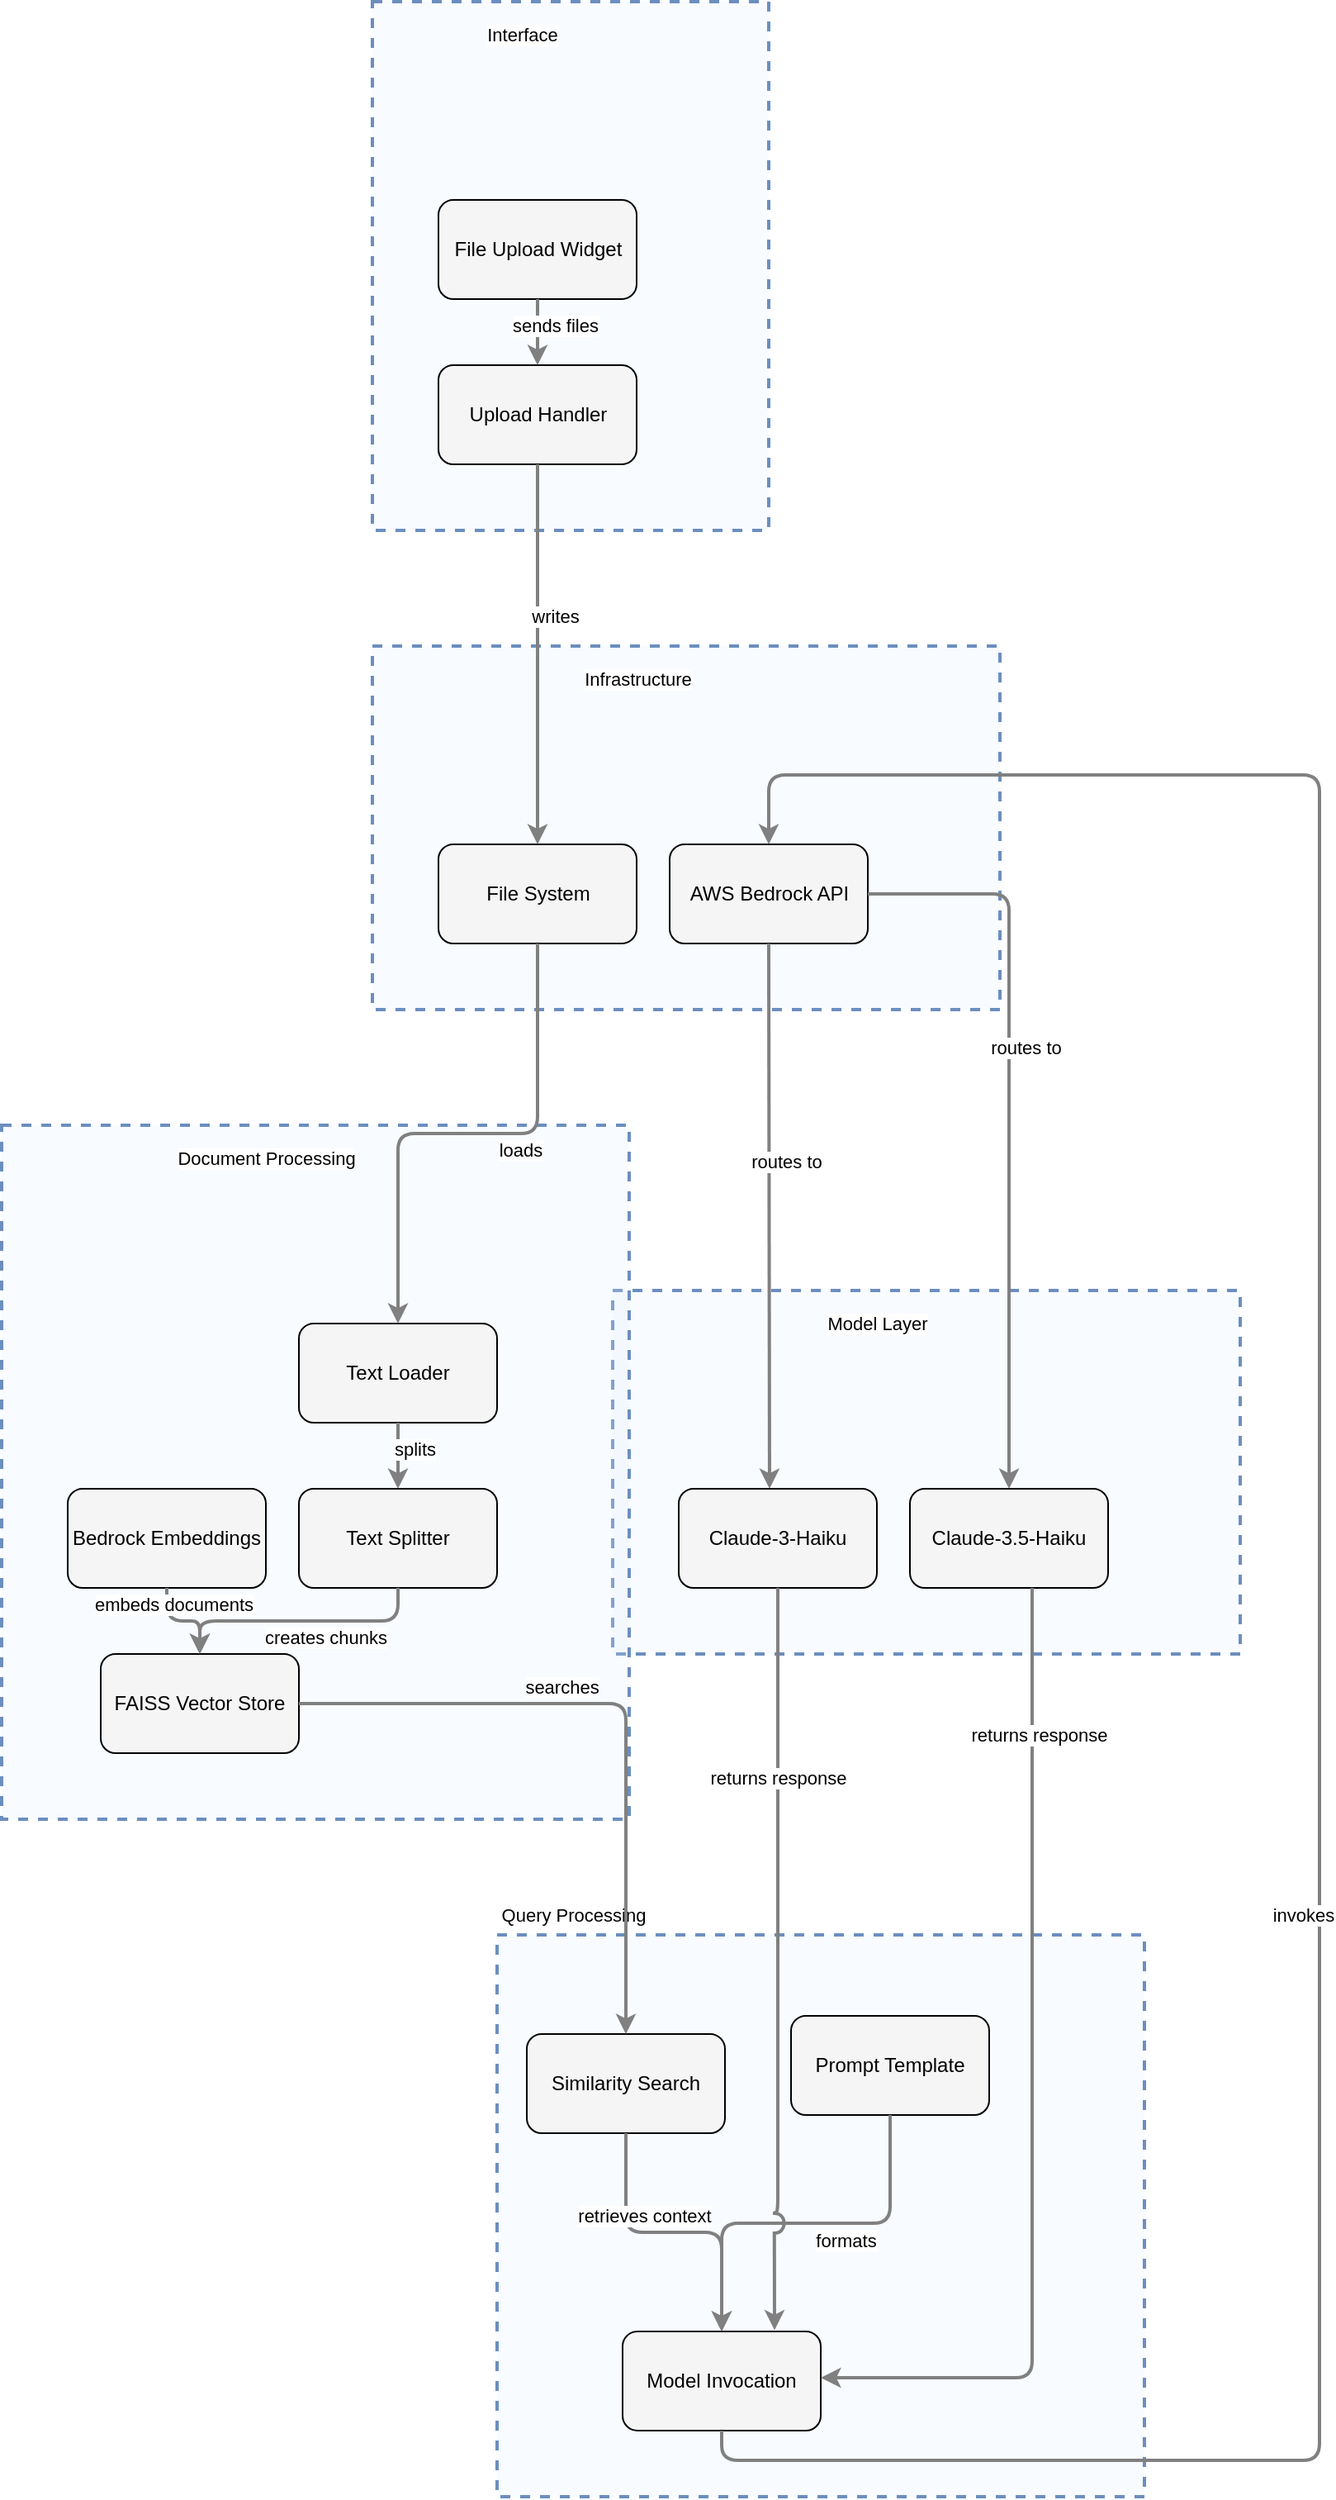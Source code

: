 <mxfile>
    <diagram id="codeviz-diagram" name="System Diagram">
        <mxGraphModel dx="978" dy="726" grid="1" gridSize="10" guides="1" tooltips="1" connect="1" arrows="1" fold="1" page="1" pageScale="1" pageWidth="1169" pageHeight="827" math="0" shadow="0">
            <root>
                <mxCell id="0"/>
                <mxCell id="1" parent="0"/>
                <mxCell id="Infrastructure" value="" style="html=1;whiteSpace=wrap;container=1;fillColor=#dae8fc;strokeColor=#6c8ebf;dashed=1;fillOpacity=20;strokeWidth=2;containerType=none;recursiveResize=0;movable=1;resizable=1;autosize=0;dropTarget=0" parent="1" vertex="1">
                    <mxGeometry x="246.5" y="412" width="380" height="220" as="geometry"/>
                </mxCell>
                <mxCell id="fileSystem" value="File System" style="rounded=1;whiteSpace=wrap;html=1;fillColor=#f5f5f5" parent="Infrastructure" vertex="1">
                    <mxGeometry x="40" y="120" width="120" height="60" as="geometry"/>
                </mxCell>
                <mxCell id="bedrockAPI" value="AWS Bedrock API" style="rounded=1;whiteSpace=wrap;html=1;fillColor=#f5f5f5" parent="Infrastructure" vertex="1">
                    <mxGeometry x="180" y="120" width="120" height="60" as="geometry"/>
                </mxCell>
                <mxCell id="Infrastructure_label" value="Infrastructure" style="edgeLabel;html=1;align=center;verticalAlign=middle;resizable=0;labelBackgroundColor=white;spacing=5" parent="1" vertex="1">
                    <mxGeometry x="254.5" y="420" width="304" height="24" as="geometry"/>
                </mxCell>
                <mxCell id="subGraph3" value="" style="html=1;whiteSpace=wrap;container=1;fillColor=#dae8fc;strokeColor=#6c8ebf;dashed=1;fillOpacity=20;strokeWidth=2;containerType=none;recursiveResize=0;movable=1;resizable=1;autosize=0;dropTarget=0" parent="1" vertex="1">
                    <mxGeometry x="392" y="802" width="380" height="220" as="geometry"/>
                </mxCell>
                <mxCell id="claude3Haiku" value="Claude-3-Haiku" style="rounded=1;whiteSpace=wrap;html=1;fillColor=#f5f5f5" parent="subGraph3" vertex="1">
                    <mxGeometry x="40" y="120" width="120" height="60" as="geometry"/>
                </mxCell>
                <mxCell id="claude35Haiku" value="Claude-3.5-Haiku" style="rounded=1;whiteSpace=wrap;html=1;fillColor=#f5f5f5" parent="subGraph3" vertex="1">
                    <mxGeometry x="180" y="120" width="120" height="60" as="geometry"/>
                </mxCell>
                <mxCell id="subGraph3_label" value="Model Layer" style="edgeLabel;html=1;align=center;verticalAlign=middle;resizable=0;labelBackgroundColor=white;spacing=5" parent="1" vertex="1">
                    <mxGeometry x="400" y="810" width="304" height="24" as="geometry"/>
                </mxCell>
                <mxCell id="subGraph2" value="" style="html=1;whiteSpace=wrap;container=1;fillColor=#dae8fc;strokeColor=#6c8ebf;dashed=1;fillOpacity=20;strokeWidth=2;containerType=none;recursiveResize=0;movable=1;resizable=1;autosize=0;dropTarget=0" parent="1" vertex="1">
                    <mxGeometry x="322" y="1192" width="392" height="340" as="geometry"/>
                </mxCell>
                <mxCell id="promptTemplate" value="Prompt Template" style="rounded=1;whiteSpace=wrap;html=1;fillColor=#f5f5f5" parent="subGraph2" vertex="1">
                    <mxGeometry x="178" y="49" width="120" height="60" as="geometry"/>
                </mxCell>
                <mxCell id="similaritySearch" value="Similarity Search" style="rounded=1;whiteSpace=wrap;html=1;fillColor=#f5f5f5" parent="subGraph2" vertex="1">
                    <mxGeometry x="18" y="60" width="120" height="60" as="geometry"/>
                </mxCell>
                <mxCell id="modelInvocation" value="Model Invocation" style="rounded=1;whiteSpace=wrap;html=1;fillColor=#f5f5f5" parent="subGraph2" vertex="1">
                    <mxGeometry x="76" y="240" width="120" height="60" as="geometry"/>
                </mxCell>
                <mxCell id="subGraph2_label" value="Query Processing" style="edgeLabel;html=1;align=center;verticalAlign=middle;resizable=0;labelBackgroundColor=white;spacing=5" parent="1" vertex="1">
                    <mxGeometry x="210" y="1168" width="316" height="24" as="geometry"/>
                </mxCell>
                <mxCell id="subGraph1" value="" style="html=1;whiteSpace=wrap;container=1;fillColor=#dae8fc;strokeColor=#6c8ebf;dashed=1;fillOpacity=20;strokeWidth=2;containerType=none;recursiveResize=0;movable=1;resizable=1;autosize=0;dropTarget=0" parent="1" vertex="1">
                    <mxGeometry x="22" y="702" width="380" height="420" as="geometry"/>
                </mxCell>
                <mxCell id="textLoader" value="Text Loader" style="rounded=1;whiteSpace=wrap;html=1;fillColor=#f5f5f5" parent="subGraph1" vertex="1">
                    <mxGeometry x="180" y="120" width="120" height="60" as="geometry"/>
                </mxCell>
                <mxCell id="textSplitter" value="Text Splitter" style="rounded=1;whiteSpace=wrap;html=1;fillColor=#f5f5f5" parent="subGraph1" vertex="1">
                    <mxGeometry x="180" y="220" width="120" height="60" as="geometry"/>
                </mxCell>
                <mxCell id="vectorStore" value="FAISS Vector Store" style="rounded=1;whiteSpace=wrap;html=1;fillColor=#f5f5f5" parent="subGraph1" vertex="1">
                    <mxGeometry x="60" y="320" width="120" height="60" as="geometry"/>
                </mxCell>
                <mxCell id="embeddings" value="Bedrock Embeddings" style="rounded=1;whiteSpace=wrap;html=1;fillColor=#f5f5f5" parent="subGraph1" vertex="1">
                    <mxGeometry x="40" y="220" width="120" height="60" as="geometry"/>
                </mxCell>
                <mxCell id="subGraph1_label" value="Document Processing" style="edgeLabel;html=1;align=center;verticalAlign=middle;resizable=0;labelBackgroundColor=white;spacing=5" parent="1" vertex="1">
                    <mxGeometry x="30" y="710" width="304" height="24" as="geometry"/>
                </mxCell>
                <mxCell id="Interface" value="" style="html=1;whiteSpace=wrap;container=1;fillColor=#dae8fc;strokeColor=#6c8ebf;dashed=1;fillOpacity=20;strokeWidth=2;containerType=none;recursiveResize=0;movable=1;resizable=1;autosize=0;dropTarget=0" parent="1" vertex="1">
                    <mxGeometry x="246.5" y="22" width="240" height="320" as="geometry"/>
                </mxCell>
                <mxCell id="fileUpload" value="File Upload Widget" style="rounded=1;whiteSpace=wrap;html=1;fillColor=#f5f5f5" parent="Interface" vertex="1">
                    <mxGeometry x="40" y="120" width="120" height="60" as="geometry"/>
                </mxCell>
                <mxCell id="uploadHandler" value="Upload Handler" style="rounded=1;whiteSpace=wrap;html=1;fillColor=#f5f5f5" parent="Interface" vertex="1">
                    <mxGeometry x="40" y="220" width="120" height="60" as="geometry"/>
                </mxCell>
                <mxCell id="Interface_label" value="Interface" style="edgeLabel;html=1;align=center;verticalAlign=middle;resizable=0;labelBackgroundColor=white;spacing=5" parent="1" vertex="1">
                    <mxGeometry x="254.5" y="30" width="164" height="24" as="geometry"/>
                </mxCell>
                <mxCell id="edge-L_fileUpload_uploadHandler_0" style="edgeStyle=orthogonalEdgeStyle;rounded=1;orthogonalLoop=1;jettySize=auto;html=1;strokeColor=#808080;strokeWidth=2;jumpStyle=arc;jumpSize=10;spacing=15;labelBackgroundColor=white;labelBorderColor=none" parent="1" source="fileUpload" target="uploadHandler" edge="1">
                    <mxGeometry relative="1" as="geometry"/>
                </mxCell>
                <mxCell id="edge-L_fileUpload_uploadHandler_0_label" value="sends files" style="edgeLabel;html=1;align=center;verticalAlign=middle;resizable=0;points=[];" parent="edge-L_fileUpload_uploadHandler_0" vertex="1" connectable="0">
                    <mxGeometry x="-0.2" y="10" relative="1" as="geometry">
                        <mxPoint as="offset"/>
                    </mxGeometry>
                </mxCell>
                <mxCell id="edge-L_uploadHandler_fileSystem_1" style="edgeStyle=orthogonalEdgeStyle;rounded=1;orthogonalLoop=1;jettySize=auto;html=1;strokeColor=#808080;strokeWidth=2;jumpStyle=arc;jumpSize=10;spacing=15;labelBackgroundColor=white;labelBorderColor=none" parent="1" source="uploadHandler" target="fileSystem" edge="1">
                    <mxGeometry relative="1" as="geometry"/>
                </mxCell>
                <mxCell id="edge-L_uploadHandler_fileSystem_1_label" value="writes" style="edgeLabel;html=1;align=center;verticalAlign=middle;resizable=0;points=[];" parent="edge-L_uploadHandler_fileSystem_1" vertex="1" connectable="0">
                    <mxGeometry x="-0.2" y="10" relative="1" as="geometry">
                        <mxPoint as="offset"/>
                    </mxGeometry>
                </mxCell>
                <mxCell id="edge-L_fileSystem_textLoader_2" style="edgeStyle=orthogonalEdgeStyle;rounded=1;orthogonalLoop=1;jettySize=auto;html=1;strokeColor=#808080;strokeWidth=2;jumpStyle=arc;jumpSize=10;spacing=15;labelBackgroundColor=white;labelBorderColor=none" parent="1" source="fileSystem" target="textLoader" edge="1">
                    <mxGeometry relative="1" as="geometry"/>
                </mxCell>
                <mxCell id="edge-L_fileSystem_textLoader_2_label" value="loads" style="edgeLabel;html=1;align=center;verticalAlign=middle;resizable=0;points=[];" parent="edge-L_fileSystem_textLoader_2" vertex="1" connectable="0">
                    <mxGeometry x="-0.2" y="10" relative="1" as="geometry">
                        <mxPoint as="offset"/>
                    </mxGeometry>
                </mxCell>
                <mxCell id="edge-L_textLoader_textSplitter_3" style="edgeStyle=orthogonalEdgeStyle;rounded=1;orthogonalLoop=1;jettySize=auto;html=1;strokeColor=#808080;strokeWidth=2;jumpStyle=arc;jumpSize=10;spacing=15;labelBackgroundColor=white;labelBorderColor=none" parent="1" source="textLoader" target="textSplitter" edge="1">
                    <mxGeometry relative="1" as="geometry"/>
                </mxCell>
                <mxCell id="edge-L_textLoader_textSplitter_3_label" value="splits" style="edgeLabel;html=1;align=center;verticalAlign=middle;resizable=0;points=[];" parent="edge-L_textLoader_textSplitter_3" vertex="1" connectable="0">
                    <mxGeometry x="-0.2" y="10" relative="1" as="geometry">
                        <mxPoint as="offset"/>
                    </mxGeometry>
                </mxCell>
                <mxCell id="edge-L_textSplitter_vectorStore_4" style="edgeStyle=orthogonalEdgeStyle;rounded=1;orthogonalLoop=1;jettySize=auto;html=1;strokeColor=#808080;strokeWidth=2;jumpStyle=arc;jumpSize=10;spacing=15;labelBackgroundColor=white;labelBorderColor=none" parent="1" source="textSplitter" target="vectorStore" edge="1">
                    <mxGeometry relative="1" as="geometry"/>
                </mxCell>
                <mxCell id="edge-L_textSplitter_vectorStore_4_label" value="creates chunks" style="edgeLabel;html=1;align=center;verticalAlign=middle;resizable=0;points=[];" parent="edge-L_textSplitter_vectorStore_4" vertex="1" connectable="0">
                    <mxGeometry x="-0.2" y="10" relative="1" as="geometry">
                        <mxPoint as="offset"/>
                    </mxGeometry>
                </mxCell>
                <mxCell id="edge-L_embeddings_vectorStore_5" style="edgeStyle=orthogonalEdgeStyle;rounded=1;orthogonalLoop=1;jettySize=auto;html=1;strokeColor=#808080;strokeWidth=2;jumpStyle=arc;jumpSize=10;spacing=15;labelBackgroundColor=white;labelBorderColor=none" parent="1" source="embeddings" target="vectorStore" edge="1">
                    <mxGeometry relative="1" as="geometry"/>
                </mxCell>
                <mxCell id="edge-L_embeddings_vectorStore_5_label" value="embeds documents" style="edgeLabel;html=1;align=center;verticalAlign=middle;resizable=0;points=[];" parent="edge-L_embeddings_vectorStore_5" vertex="1" connectable="0">
                    <mxGeometry x="-0.2" y="10" relative="1" as="geometry">
                        <mxPoint as="offset"/>
                    </mxGeometry>
                </mxCell>
                <mxCell id="edge-L_promptTemplate_modelInvocation_6" style="edgeStyle=orthogonalEdgeStyle;rounded=1;orthogonalLoop=1;jettySize=auto;html=1;strokeColor=#808080;strokeWidth=2;jumpStyle=arc;jumpSize=10;spacing=15;labelBackgroundColor=white;labelBorderColor=none" parent="1" source="promptTemplate" target="modelInvocation" edge="1">
                    <mxGeometry relative="1" as="geometry"/>
                </mxCell>
                <mxCell id="edge-L_promptTemplate_modelInvocation_6_label" value="formats" style="edgeLabel;html=1;align=center;verticalAlign=middle;resizable=0;points=[];" parent="edge-L_promptTemplate_modelInvocation_6" vertex="1" connectable="0">
                    <mxGeometry x="-0.2" y="10" relative="1" as="geometry">
                        <mxPoint as="offset"/>
                    </mxGeometry>
                </mxCell>
                <mxCell id="edge-L_similaritySearch_modelInvocation_7" style="edgeStyle=orthogonalEdgeStyle;rounded=1;orthogonalLoop=1;jettySize=auto;html=1;strokeColor=#808080;strokeWidth=2;jumpStyle=arc;jumpSize=10;spacing=15;labelBackgroundColor=white;labelBorderColor=none" parent="1" source="similaritySearch" target="modelInvocation" edge="1">
                    <mxGeometry relative="1" as="geometry"/>
                </mxCell>
                <mxCell id="edge-L_similaritySearch_modelInvocation_7_label" value="retrieves context" style="edgeLabel;html=1;align=center;verticalAlign=middle;resizable=0;points=[];" parent="edge-L_similaritySearch_modelInvocation_7" vertex="1" connectable="0">
                    <mxGeometry x="-0.2" y="10" relative="1" as="geometry">
                        <mxPoint as="offset"/>
                    </mxGeometry>
                </mxCell>
                <mxCell id="edge-L_vectorStore_similaritySearch_8" style="edgeStyle=orthogonalEdgeStyle;rounded=1;orthogonalLoop=1;jettySize=auto;html=1;strokeColor=#808080;strokeWidth=2;jumpStyle=arc;jumpSize=10;spacing=15;labelBackgroundColor=white;labelBorderColor=none" parent="1" source="vectorStore" target="similaritySearch" edge="1">
                    <mxGeometry relative="1" as="geometry"/>
                </mxCell>
                <mxCell id="edge-L_vectorStore_similaritySearch_8_label" value="searches" style="edgeLabel;html=1;align=center;verticalAlign=middle;resizable=0;points=[];" parent="edge-L_vectorStore_similaritySearch_8" vertex="1" connectable="0">
                    <mxGeometry x="-0.2" y="10" relative="1" as="geometry">
                        <mxPoint as="offset"/>
                    </mxGeometry>
                </mxCell>
                <mxCell id="edge-L_modelInvocation_bedrockAPI_9" style="edgeStyle=orthogonalEdgeStyle;rounded=1;orthogonalLoop=1;jettySize=auto;html=1;strokeColor=#808080;strokeWidth=2;jumpStyle=arc;jumpSize=10;spacing=15;labelBackgroundColor=white;labelBorderColor=none;entryX=0.5;entryY=0;entryDx=0;entryDy=0;exitX=0.5;exitY=1;exitDx=0;exitDy=0;" parent="1" source="modelInvocation" target="bedrockAPI" edge="1">
                    <mxGeometry relative="1" as="geometry">
                        <Array as="points">
                            <mxPoint x="458" y="1510"/>
                            <mxPoint x="820" y="1510"/>
                            <mxPoint x="820" y="490"/>
                            <mxPoint x="486" y="490"/>
                        </Array>
                        <mxPoint x="550" y="1462.04" as="sourcePoint"/>
                        <mxPoint x="578.5" y="562.04" as="targetPoint"/>
                    </mxGeometry>
                </mxCell>
                <mxCell id="edge-L_modelInvocation_bedrockAPI_9_label" value="invokes" style="edgeLabel;html=1;align=center;verticalAlign=middle;resizable=0;points=[];" parent="edge-L_modelInvocation_bedrockAPI_9" vertex="1" connectable="0">
                    <mxGeometry x="-0.2" y="10" relative="1" as="geometry">
                        <mxPoint as="offset"/>
                    </mxGeometry>
                </mxCell>
                <mxCell id="edge-L_bedrockAPI_claude3Haiku_10" style="edgeStyle=orthogonalEdgeStyle;rounded=1;orthogonalLoop=1;jettySize=auto;html=1;strokeColor=#808080;strokeWidth=2;jumpStyle=arc;jumpSize=10;spacing=15;labelBackgroundColor=white;labelBorderColor=none" parent="1" source="bedrockAPI" target="claude3Haiku" edge="1">
                    <mxGeometry relative="1" as="geometry">
                        <Array as="points">
                            <mxPoint x="487" y="760"/>
                            <mxPoint x="487" y="760"/>
                        </Array>
                    </mxGeometry>
                </mxCell>
                <mxCell id="edge-L_bedrockAPI_claude3Haiku_10_label" value="routes to" style="edgeLabel;html=1;align=center;verticalAlign=middle;resizable=0;points=[];" parent="edge-L_bedrockAPI_claude3Haiku_10" vertex="1" connectable="0">
                    <mxGeometry x="-0.2" y="10" relative="1" as="geometry">
                        <mxPoint as="offset"/>
                    </mxGeometry>
                </mxCell>
                <mxCell id="edge-L_bedrockAPI_claude35Haiku_11" style="edgeStyle=orthogonalEdgeStyle;rounded=1;orthogonalLoop=1;jettySize=auto;html=1;strokeColor=#808080;strokeWidth=2;jumpStyle=arc;jumpSize=10;spacing=15;labelBackgroundColor=white;labelBorderColor=none;entryX=0.5;entryY=0;entryDx=0;entryDy=0;" parent="1" source="bedrockAPI" target="claude35Haiku" edge="1">
                    <mxGeometry relative="1" as="geometry">
                        <Array as="points">
                            <mxPoint x="632" y="562"/>
                        </Array>
                    </mxGeometry>
                </mxCell>
                <mxCell id="edge-L_bedrockAPI_claude35Haiku_11_label" value="routes to" style="edgeLabel;html=1;align=center;verticalAlign=middle;resizable=0;points=[];" parent="edge-L_bedrockAPI_claude35Haiku_11" vertex="1" connectable="0">
                    <mxGeometry x="-0.2" y="10" relative="1" as="geometry">
                        <mxPoint as="offset"/>
                    </mxGeometry>
                </mxCell>
                <mxCell id="edge-L_claude3Haiku_modelInvocation_12" style="edgeStyle=orthogonalEdgeStyle;rounded=1;orthogonalLoop=1;jettySize=auto;html=1;strokeColor=#808080;strokeWidth=2;jumpStyle=arc;jumpSize=10;spacing=15;labelBackgroundColor=white;labelBorderColor=none;entryX=0.762;entryY=-0.014;entryDx=0;entryDy=0;entryPerimeter=0;" parent="1" source="claude3Haiku" target="modelInvocation" edge="1">
                    <mxGeometry relative="1" as="geometry">
                        <Array as="points">
                            <mxPoint x="492" y="1360"/>
                            <mxPoint x="490" y="1360"/>
                            <mxPoint x="490" y="1431"/>
                        </Array>
                        <mxPoint x="460" y="1430" as="targetPoint"/>
                    </mxGeometry>
                </mxCell>
                <mxCell id="edge-L_claude3Haiku_modelInvocation_12_label" value="returns response" style="edgeLabel;html=1;align=center;verticalAlign=middle;resizable=0;points=[];" parent="edge-L_claude3Haiku_modelInvocation_12" vertex="1" connectable="0">
                    <mxGeometry x="-0.2" y="10" relative="1" as="geometry">
                        <mxPoint x="-10" y="-66" as="offset"/>
                    </mxGeometry>
                </mxCell>
                <mxCell id="edge-L_claude35Haiku_modelInvocation_13" style="edgeStyle=orthogonalEdgeStyle;rounded=1;orthogonalLoop=1;jettySize=auto;html=1;strokeColor=#808080;strokeWidth=2;jumpStyle=arc;jumpSize=10;spacing=15;labelBackgroundColor=white;labelBorderColor=none;entryX=1;entryY=0.46;entryDx=0;entryDy=0;entryPerimeter=0;" parent="1" target="modelInvocation" edge="1">
                    <mxGeometry relative="1" as="geometry">
                        <Array as="points">
                            <mxPoint x="646" y="1460"/>
                            <mxPoint x="518" y="1460"/>
                        </Array>
                        <mxPoint x="646" y="982" as="sourcePoint"/>
                        <mxPoint x="460" y="1500" as="targetPoint"/>
                    </mxGeometry>
                </mxCell>
                <mxCell id="edge-L_claude35Haiku_modelInvocation_13_label" value="returns response" style="edgeLabel;html=1;align=center;verticalAlign=middle;resizable=0;points=[];" parent="edge-L_claude35Haiku_modelInvocation_13" vertex="1" connectable="0">
                    <mxGeometry x="-0.2" y="10" relative="1" as="geometry">
                        <mxPoint x="-6" y="-154" as="offset"/>
                    </mxGeometry>
                </mxCell>
            </root>
        </mxGraphModel>
    </diagram>
</mxfile>
